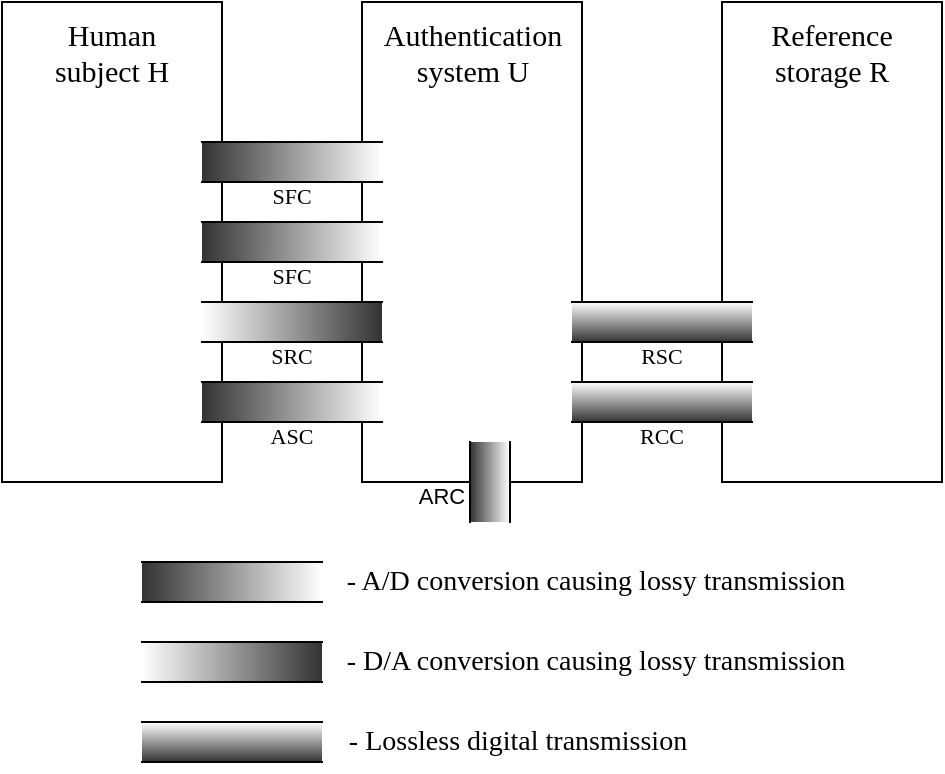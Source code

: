 <mxfile version="18.0.2" type="device"><diagram id="Z7P26T2nJKs9BGGyDejI" name="Page-1"><mxGraphModel dx="946" dy="645" grid="1" gridSize="10" guides="1" tooltips="1" connect="1" arrows="1" fold="1" page="1" pageScale="1" pageWidth="827" pageHeight="1169" math="0" shadow="0"><root><mxCell id="0"/><mxCell id="1" parent="0"/><mxCell id="Hbg1-6Ky561KQdvvjut--4" value="" style="rounded=0;whiteSpace=wrap;html=1;" vertex="1" parent="1"><mxGeometry x="530" y="120" width="110" height="240" as="geometry"/></mxCell><mxCell id="Hbg1-6Ky561KQdvvjut--5" value="" style="rounded=0;whiteSpace=wrap;html=1;" vertex="1" parent="1"><mxGeometry x="350" y="120" width="110" height="240" as="geometry"/></mxCell><mxCell id="Hbg1-6Ky561KQdvvjut--6" value="" style="rounded=0;whiteSpace=wrap;html=1;" vertex="1" parent="1"><mxGeometry x="170" y="120" width="110" height="240" as="geometry"/></mxCell><mxCell id="Hbg1-6Ky561KQdvvjut--7" value="&lt;font style=&quot;font-size: 15px;&quot; face=&quot;Garamond&quot;&gt;Human subject H&lt;/font&gt;" style="text;html=1;strokeColor=none;fillColor=none;align=center;verticalAlign=middle;whiteSpace=wrap;rounded=0;" vertex="1" parent="1"><mxGeometry x="185" y="130" width="80" height="30" as="geometry"/></mxCell><mxCell id="Hbg1-6Ky561KQdvvjut--8" value="&lt;font style=&quot;font-size: 15px;&quot;&gt;Authentication&lt;br&gt;system U&lt;/font&gt;&lt;span style=&quot;caret-color: rgba(0, 0, 0, 0); color: rgba(0, 0, 0, 0); font-size: 0px; text-align: start;&quot;&gt;%3CmxGraphModel%3E%3Croot%3E%3CmxCell%20id%3D%220%22%2F%3E%3CmxCell%20id%3D%221%22%20parent%3D%220%22%2F%3E%3CmxCell%20id%3D%222%22%20value%3D%22%26lt%3Bfont%20style%3D%26quot%3Bfont-size%3A%2015px%3B%26quot%3B%26gt%3BHuman%20subject%20H%26lt%3B%2Ffont%26gt%3B%22%20style%3D%22text%3Bhtml%3D1%3BstrokeColor%3Dnone%3BfillColor%3Dnone%3Balign%3Dcenter%3BverticalAlign%3Dmiddle%3BwhiteSpace%3Dwrap%3Brounded%3D0%3B%22%20vertex%3D%221%22%20parent%3D%221%22%3E%3CmxGeometry%20x%3D%22185%22%20y%3D%22130%22%20width%3D%2280%22%20height%3D%2230%22%20as%3D%22geometry%22%2F%3E%3C%2FmxCell%3E%3C%2Froot%3E%3C%2FmxGraphModel%3E&lt;/span&gt;" style="text;html=1;strokeColor=none;fillColor=none;align=center;verticalAlign=middle;whiteSpace=wrap;rounded=0;fontFamily=Times New Roman;" vertex="1" parent="1"><mxGeometry x="352.5" y="120" width="105" height="50" as="geometry"/></mxCell><mxCell id="Hbg1-6Ky561KQdvvjut--9" value="&lt;font style=&quot;font-size: 15px;&quot;&gt;Reference storage R&lt;/font&gt;" style="text;html=1;strokeColor=none;fillColor=none;align=center;verticalAlign=middle;whiteSpace=wrap;rounded=0;fontFamily=Times New Roman;fontSize=13;" vertex="1" parent="1"><mxGeometry x="545" y="130" width="80" height="30" as="geometry"/></mxCell><mxCell id="Hbg1-6Ky561KQdvvjut--28" value="" style="shape=partialRectangle;whiteSpace=wrap;html=1;left=0;right=0;fillColor=#333333;rounded=0;glass=0;sketch=0;fontSize=15;strokeColor=#000000;gradientColor=#ffffff;gradientDirection=west;" vertex="1" parent="1"><mxGeometry x="270" y="270" width="90" height="20" as="geometry"/></mxCell><mxCell id="Hbg1-6Ky561KQdvvjut--29" value="" style="shape=partialRectangle;whiteSpace=wrap;html=1;left=0;right=0;fillColor=#333333;rounded=0;glass=0;sketch=0;fontSize=15;strokeColor=#000000;gradientColor=#ffffff;gradientDirection=east;" vertex="1" parent="1"><mxGeometry x="270" y="310" width="90" height="20" as="geometry"/></mxCell><mxCell id="Hbg1-6Ky561KQdvvjut--30" value="" style="shape=partialRectangle;whiteSpace=wrap;html=1;left=0;right=0;fillColor=#333333;rounded=0;glass=0;sketch=0;fontSize=15;strokeColor=#000000;gradientColor=#ffffff;gradientDirection=east;" vertex="1" parent="1"><mxGeometry x="270" y="190" width="90" height="20" as="geometry"/></mxCell><mxCell id="Hbg1-6Ky561KQdvvjut--31" value="" style="shape=partialRectangle;whiteSpace=wrap;html=1;left=0;right=0;fillColor=#333333;rounded=0;glass=0;sketch=0;fontSize=15;strokeColor=#000000;gradientColor=#ffffff;gradientDirection=east;" vertex="1" parent="1"><mxGeometry x="270" y="230" width="90" height="20" as="geometry"/></mxCell><mxCell id="Hbg1-6Ky561KQdvvjut--32" value="" style="shape=partialRectangle;whiteSpace=wrap;html=1;left=0;right=0;fillColor=#333333;rounded=0;glass=0;sketch=0;fontSize=15;strokeColor=#000000;gradientColor=#ffffff;gradientDirection=north;" vertex="1" parent="1"><mxGeometry x="455" y="270" width="90" height="20" as="geometry"/></mxCell><mxCell id="Hbg1-6Ky561KQdvvjut--33" value="" style="shape=partialRectangle;whiteSpace=wrap;html=1;left=0;right=0;fillColor=#333333;rounded=0;glass=0;sketch=0;fontSize=15;strokeColor=#000000;gradientColor=#ffffff;gradientDirection=north;" vertex="1" parent="1"><mxGeometry x="455" y="310" width="90" height="20" as="geometry"/></mxCell><mxCell id="Hbg1-6Ky561KQdvvjut--35" style="edgeStyle=orthogonalEdgeStyle;shape=link;rounded=0;orthogonalLoop=1;jettySize=auto;html=1;exitX=0.5;exitY=1;exitDx=0;exitDy=0;dashed=1;fontSize=15;strokeColor=default;strokeWidth=2;" edge="1" parent="1" source="Hbg1-6Ky561KQdvvjut--33" target="Hbg1-6Ky561KQdvvjut--33"><mxGeometry relative="1" as="geometry"/></mxCell><mxCell id="Hbg1-6Ky561KQdvvjut--36" value="" style="shape=partialRectangle;whiteSpace=wrap;html=1;left=0;right=0;fillColor=#333333;rounded=0;glass=0;sketch=0;fontSize=15;strokeColor=#000000;gradientColor=#ffffff;gradientDirection=north;rotation=90;" vertex="1" parent="1"><mxGeometry x="394" y="350" width="40" height="20" as="geometry"/></mxCell><mxCell id="Hbg1-6Ky561KQdvvjut--38" value="&lt;font style=&quot;font-size: 11px;&quot;&gt;SFC&lt;/font&gt;" style="text;html=1;strokeColor=none;fillColor=none;align=center;verticalAlign=middle;whiteSpace=wrap;rounded=0;glass=0;sketch=0;fontSize=15;fontFamily=Times New Roman;" vertex="1" parent="1"><mxGeometry x="285" y="200" width="60" height="30" as="geometry"/></mxCell><mxCell id="Hbg1-6Ky561KQdvvjut--39" value="&lt;font style=&quot;font-size: 11px;&quot;&gt;ASC&lt;/font&gt;" style="text;html=1;strokeColor=none;fillColor=none;align=center;verticalAlign=middle;whiteSpace=wrap;rounded=0;glass=0;sketch=0;fontSize=15;fontFamily=Times New Roman;" vertex="1" parent="1"><mxGeometry x="285" y="320" width="60" height="30" as="geometry"/></mxCell><mxCell id="Hbg1-6Ky561KQdvvjut--40" value="&lt;font style=&quot;font-size: 11px;&quot;&gt;SFC&lt;/font&gt;" style="text;html=1;strokeColor=none;fillColor=none;align=center;verticalAlign=middle;whiteSpace=wrap;rounded=0;glass=0;sketch=0;fontSize=15;fontFamily=Times New Roman;" vertex="1" parent="1"><mxGeometry x="285" y="240" width="60" height="30" as="geometry"/></mxCell><mxCell id="Hbg1-6Ky561KQdvvjut--41" value="&lt;font style=&quot;font-size: 11px;&quot;&gt;SRC&lt;/font&gt;" style="text;html=1;strokeColor=none;fillColor=none;align=center;verticalAlign=middle;whiteSpace=wrap;rounded=0;glass=0;sketch=0;fontSize=15;fontFamily=Times New Roman;" vertex="1" parent="1"><mxGeometry x="285" y="280" width="60" height="30" as="geometry"/></mxCell><mxCell id="Hbg1-6Ky561KQdvvjut--42" value="&lt;font style=&quot;font-size: 11px;&quot;&gt;ARC&lt;/font&gt;" style="text;html=1;strokeColor=none;fillColor=none;align=center;verticalAlign=middle;whiteSpace=wrap;rounded=0;glass=0;sketch=0;fontSize=15;" vertex="1" parent="1"><mxGeometry x="360" y="350" width="60" height="30" as="geometry"/></mxCell><mxCell id="Hbg1-6Ky561KQdvvjut--43" value="&lt;font style=&quot;font-size: 11px;&quot;&gt;RSC&lt;/font&gt;" style="text;html=1;strokeColor=none;fillColor=none;align=center;verticalAlign=middle;whiteSpace=wrap;rounded=0;glass=0;sketch=0;fontSize=15;fontFamily=Times New Roman;" vertex="1" parent="1"><mxGeometry x="470" y="280" width="60" height="30" as="geometry"/></mxCell><mxCell id="Hbg1-6Ky561KQdvvjut--44" value="&lt;font style=&quot;font-size: 11px;&quot;&gt;RCC&lt;/font&gt;" style="text;html=1;strokeColor=none;fillColor=none;align=center;verticalAlign=middle;whiteSpace=wrap;rounded=0;glass=0;sketch=0;fontSize=15;fontFamily=Times New Roman;" vertex="1" parent="1"><mxGeometry x="470" y="320" width="60" height="30" as="geometry"/></mxCell><mxCell id="Hbg1-6Ky561KQdvvjut--45" value="" style="shape=partialRectangle;whiteSpace=wrap;html=1;left=0;right=0;fillColor=#333333;rounded=0;glass=0;sketch=0;fontSize=15;strokeColor=#000000;gradientColor=#ffffff;gradientDirection=west;" vertex="1" parent="1"><mxGeometry x="240" y="440" width="90" height="20" as="geometry"/></mxCell><mxCell id="Hbg1-6Ky561KQdvvjut--46" value="" style="shape=partialRectangle;whiteSpace=wrap;html=1;left=0;right=0;fillColor=#333333;rounded=0;glass=0;sketch=0;fontSize=15;strokeColor=#000000;gradientColor=#ffffff;gradientDirection=east;" vertex="1" parent="1"><mxGeometry x="240" y="400" width="90" height="20" as="geometry"/></mxCell><mxCell id="Hbg1-6Ky561KQdvvjut--48" value="" style="shape=partialRectangle;whiteSpace=wrap;html=1;left=0;right=0;fillColor=#333333;rounded=0;glass=0;sketch=0;fontSize=15;strokeColor=#000000;gradientColor=#ffffff;gradientDirection=north;" vertex="1" parent="1"><mxGeometry x="240" y="480" width="90" height="20" as="geometry"/></mxCell><mxCell id="Hbg1-6Ky561KQdvvjut--49" value="&lt;font face=&quot;Times New Roman&quot; style=&quot;font-size: 14px;&quot;&gt;- A/D conversion causing lossy transmission&lt;/font&gt;" style="text;html=1;strokeColor=none;fillColor=none;align=center;verticalAlign=middle;whiteSpace=wrap;rounded=0;glass=0;sketch=0;fontSize=11;" vertex="1" parent="1"><mxGeometry x="309" y="395" width="316" height="30" as="geometry"/></mxCell><mxCell id="Hbg1-6Ky561KQdvvjut--60" value="&lt;font face=&quot;Times New Roman&quot; style=&quot;font-size: 14px;&quot;&gt;- D/A conversion causing lossy transmission&lt;/font&gt;" style="text;html=1;strokeColor=none;fillColor=none;align=center;verticalAlign=middle;whiteSpace=wrap;rounded=0;glass=0;sketch=0;fontSize=11;" vertex="1" parent="1"><mxGeometry x="309" y="435" width="316" height="30" as="geometry"/></mxCell><mxCell id="Hbg1-6Ky561KQdvvjut--61" value="&lt;font face=&quot;Times New Roman&quot; style=&quot;font-size: 14px;&quot;&gt;- Lossless digital transmission&lt;/font&gt;" style="text;html=1;strokeColor=none;fillColor=none;align=center;verticalAlign=middle;whiteSpace=wrap;rounded=0;glass=0;sketch=0;fontSize=11;" vertex="1" parent="1"><mxGeometry x="270" y="475" width="316" height="30" as="geometry"/></mxCell></root></mxGraphModel></diagram></mxfile>